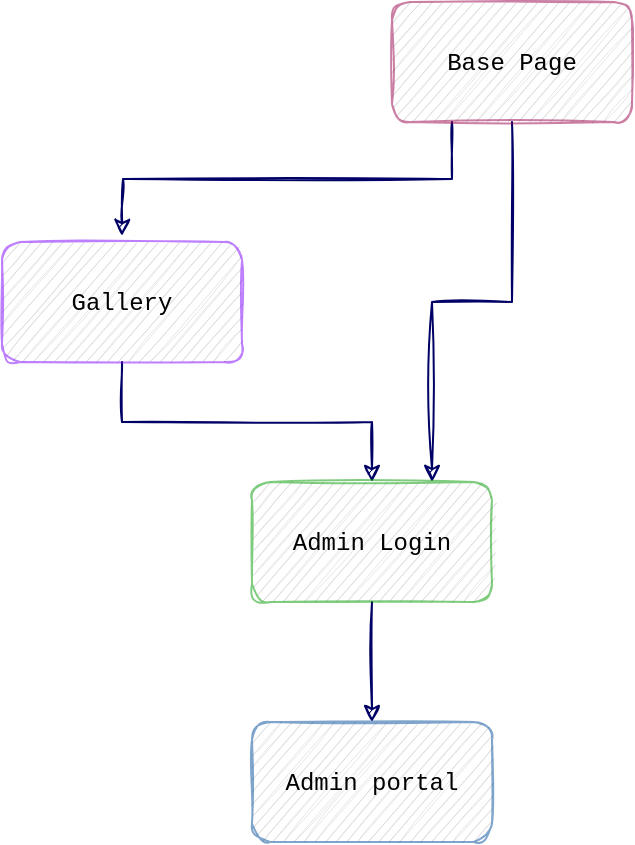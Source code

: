 <mxfile version="13.6.3" type="device"><diagram id="shHElvZzv48NaHPRyJ9m" name="Page-1"><mxGraphModel dx="868" dy="401" grid="1" gridSize="10" guides="1" tooltips="1" connect="1" arrows="1" fold="1" page="1" pageScale="1" pageWidth="850" pageHeight="1100" math="0" shadow="0"><root><mxCell id="0"/><mxCell id="1" parent="0"/><mxCell id="RWC2-ua97fRrFbNF-d8C-10" style="rounded=0;orthogonalLoop=1;jettySize=auto;html=1;exitX=0.25;exitY=1;exitDx=0;exitDy=0;edgeStyle=orthogonalEdgeStyle;sketch=1;strokeColor=#000066;" edge="1" parent="1" source="RWC2-ua97fRrFbNF-d8C-1"><mxGeometry relative="1" as="geometry"><mxPoint x="425" y="157" as="targetPoint"/></mxGeometry></mxCell><mxCell id="RWC2-ua97fRrFbNF-d8C-16" style="edgeStyle=orthogonalEdgeStyle;rounded=0;orthogonalLoop=1;jettySize=auto;html=1;entryX=0.75;entryY=0;entryDx=0;entryDy=0;sketch=1;strokeColor=#000066;" edge="1" parent="1" source="RWC2-ua97fRrFbNF-d8C-1" target="RWC2-ua97fRrFbNF-d8C-6"><mxGeometry relative="1" as="geometry"/></mxCell><mxCell id="RWC2-ua97fRrFbNF-d8C-1" value="&lt;font face=&quot;Courier New&quot;&gt;Base Page&lt;/font&gt;" style="rounded=1;whiteSpace=wrap;html=1;sketch=1;strokeColor=#99004D;fillColor=#CCCCCC;opacity=50;" vertex="1" parent="1"><mxGeometry x="560" y="40" width="120" height="60" as="geometry"/></mxCell><mxCell id="RWC2-ua97fRrFbNF-d8C-14" style="edgeStyle=orthogonalEdgeStyle;rounded=0;orthogonalLoop=1;jettySize=auto;html=1;entryX=0.5;entryY=0;entryDx=0;entryDy=0;exitX=0.5;exitY=1;exitDx=0;exitDy=0;sketch=1;strokeColor=#000066;" edge="1" parent="1" source="RWC2-ua97fRrFbNF-d8C-2" target="RWC2-ua97fRrFbNF-d8C-6"><mxGeometry relative="1" as="geometry"/></mxCell><mxCell id="RWC2-ua97fRrFbNF-d8C-2" value="&lt;font face=&quot;Courier New&quot;&gt;Gallery&lt;/font&gt;" style="rounded=1;whiteSpace=wrap;html=1;sketch=1;strokeColor=#7F00FF;fillColor=#CCCCCC;opacity=50;" vertex="1" parent="1"><mxGeometry x="365" y="160" width="120" height="60" as="geometry"/></mxCell><mxCell id="RWC2-ua97fRrFbNF-d8C-4" value="&lt;font face=&quot;Courier New&quot;&gt;Admin portal&lt;/font&gt;" style="rounded=1;whiteSpace=wrap;html=1;sketch=1;strokeColor=#004C99;fillColor=#CCCCCC;opacity=50;" vertex="1" parent="1"><mxGeometry x="490" y="400" width="120" height="60" as="geometry"/></mxCell><mxCell id="RWC2-ua97fRrFbNF-d8C-12" style="edgeStyle=orthogonalEdgeStyle;rounded=0;orthogonalLoop=1;jettySize=auto;html=1;exitX=0.5;exitY=1;exitDx=0;exitDy=0;entryX=0.5;entryY=0;entryDx=0;entryDy=0;sketch=1;strokeColor=#000066;" edge="1" parent="1" source="RWC2-ua97fRrFbNF-d8C-6" target="RWC2-ua97fRrFbNF-d8C-4"><mxGeometry relative="1" as="geometry"/></mxCell><mxCell id="RWC2-ua97fRrFbNF-d8C-6" value="&lt;font face=&quot;Courier New&quot;&gt;Admin Login&lt;/font&gt;" style="rounded=1;whiteSpace=wrap;html=1;sketch=1;strokeColor=#009900;fillColor=#CCCCCC;opacity=50;" vertex="1" parent="1"><mxGeometry x="490" y="280" width="120" height="60" as="geometry"/></mxCell></root></mxGraphModel></diagram></mxfile>